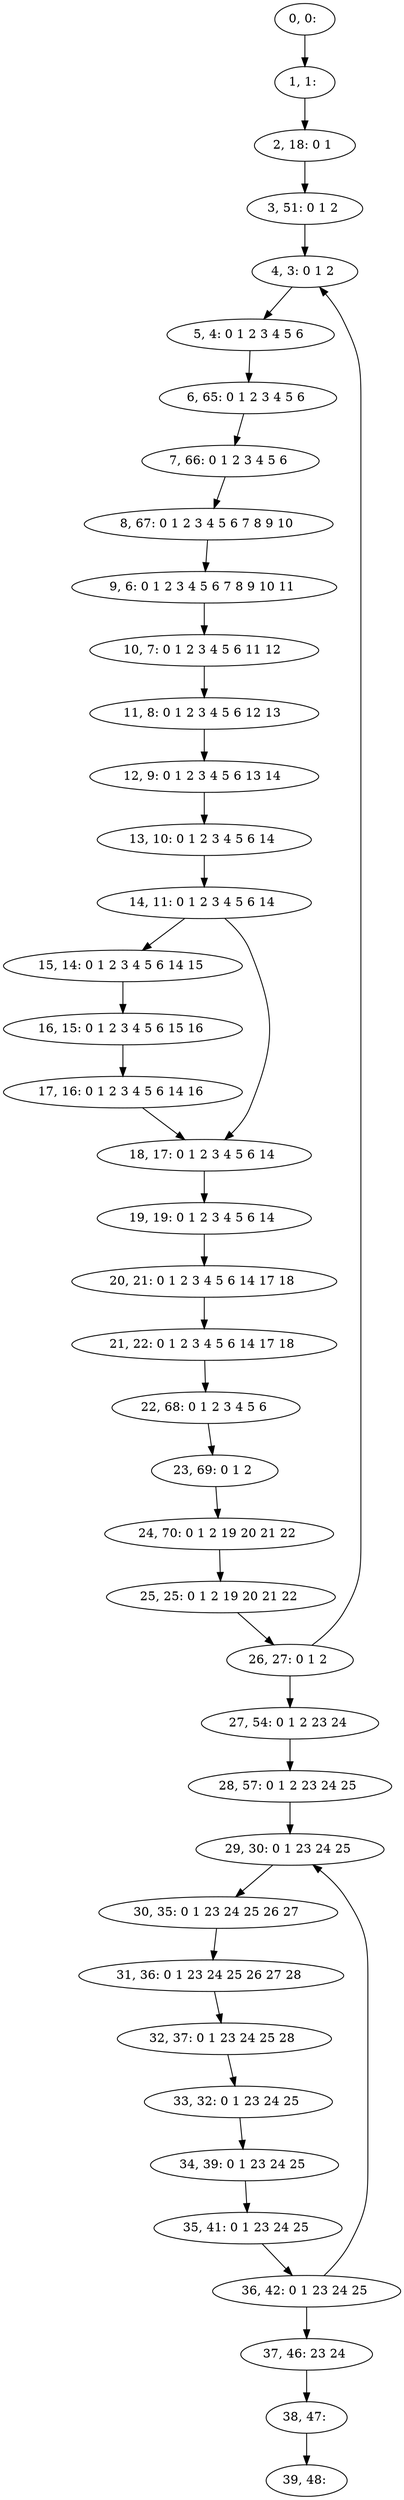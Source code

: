digraph G {
0[label="0, 0: "];
1[label="1, 1: "];
2[label="2, 18: 0 1 "];
3[label="3, 51: 0 1 2 "];
4[label="4, 3: 0 1 2 "];
5[label="5, 4: 0 1 2 3 4 5 6 "];
6[label="6, 65: 0 1 2 3 4 5 6 "];
7[label="7, 66: 0 1 2 3 4 5 6 "];
8[label="8, 67: 0 1 2 3 4 5 6 7 8 9 10 "];
9[label="9, 6: 0 1 2 3 4 5 6 7 8 9 10 11 "];
10[label="10, 7: 0 1 2 3 4 5 6 11 12 "];
11[label="11, 8: 0 1 2 3 4 5 6 12 13 "];
12[label="12, 9: 0 1 2 3 4 5 6 13 14 "];
13[label="13, 10: 0 1 2 3 4 5 6 14 "];
14[label="14, 11: 0 1 2 3 4 5 6 14 "];
15[label="15, 14: 0 1 2 3 4 5 6 14 15 "];
16[label="16, 15: 0 1 2 3 4 5 6 15 16 "];
17[label="17, 16: 0 1 2 3 4 5 6 14 16 "];
18[label="18, 17: 0 1 2 3 4 5 6 14 "];
19[label="19, 19: 0 1 2 3 4 5 6 14 "];
20[label="20, 21: 0 1 2 3 4 5 6 14 17 18 "];
21[label="21, 22: 0 1 2 3 4 5 6 14 17 18 "];
22[label="22, 68: 0 1 2 3 4 5 6 "];
23[label="23, 69: 0 1 2 "];
24[label="24, 70: 0 1 2 19 20 21 22 "];
25[label="25, 25: 0 1 2 19 20 21 22 "];
26[label="26, 27: 0 1 2 "];
27[label="27, 54: 0 1 2 23 24 "];
28[label="28, 57: 0 1 2 23 24 25 "];
29[label="29, 30: 0 1 23 24 25 "];
30[label="30, 35: 0 1 23 24 25 26 27 "];
31[label="31, 36: 0 1 23 24 25 26 27 28 "];
32[label="32, 37: 0 1 23 24 25 28 "];
33[label="33, 32: 0 1 23 24 25 "];
34[label="34, 39: 0 1 23 24 25 "];
35[label="35, 41: 0 1 23 24 25 "];
36[label="36, 42: 0 1 23 24 25 "];
37[label="37, 46: 23 24 "];
38[label="38, 47: "];
39[label="39, 48: "];
0->1 ;
1->2 ;
2->3 ;
3->4 ;
4->5 ;
5->6 ;
6->7 ;
7->8 ;
8->9 ;
9->10 ;
10->11 ;
11->12 ;
12->13 ;
13->14 ;
14->15 ;
14->18 ;
15->16 ;
16->17 ;
17->18 ;
18->19 ;
19->20 ;
20->21 ;
21->22 ;
22->23 ;
23->24 ;
24->25 ;
25->26 ;
26->27 ;
26->4 ;
27->28 ;
28->29 ;
29->30 ;
30->31 ;
31->32 ;
32->33 ;
33->34 ;
34->35 ;
35->36 ;
36->37 ;
36->29 ;
37->38 ;
38->39 ;
}
